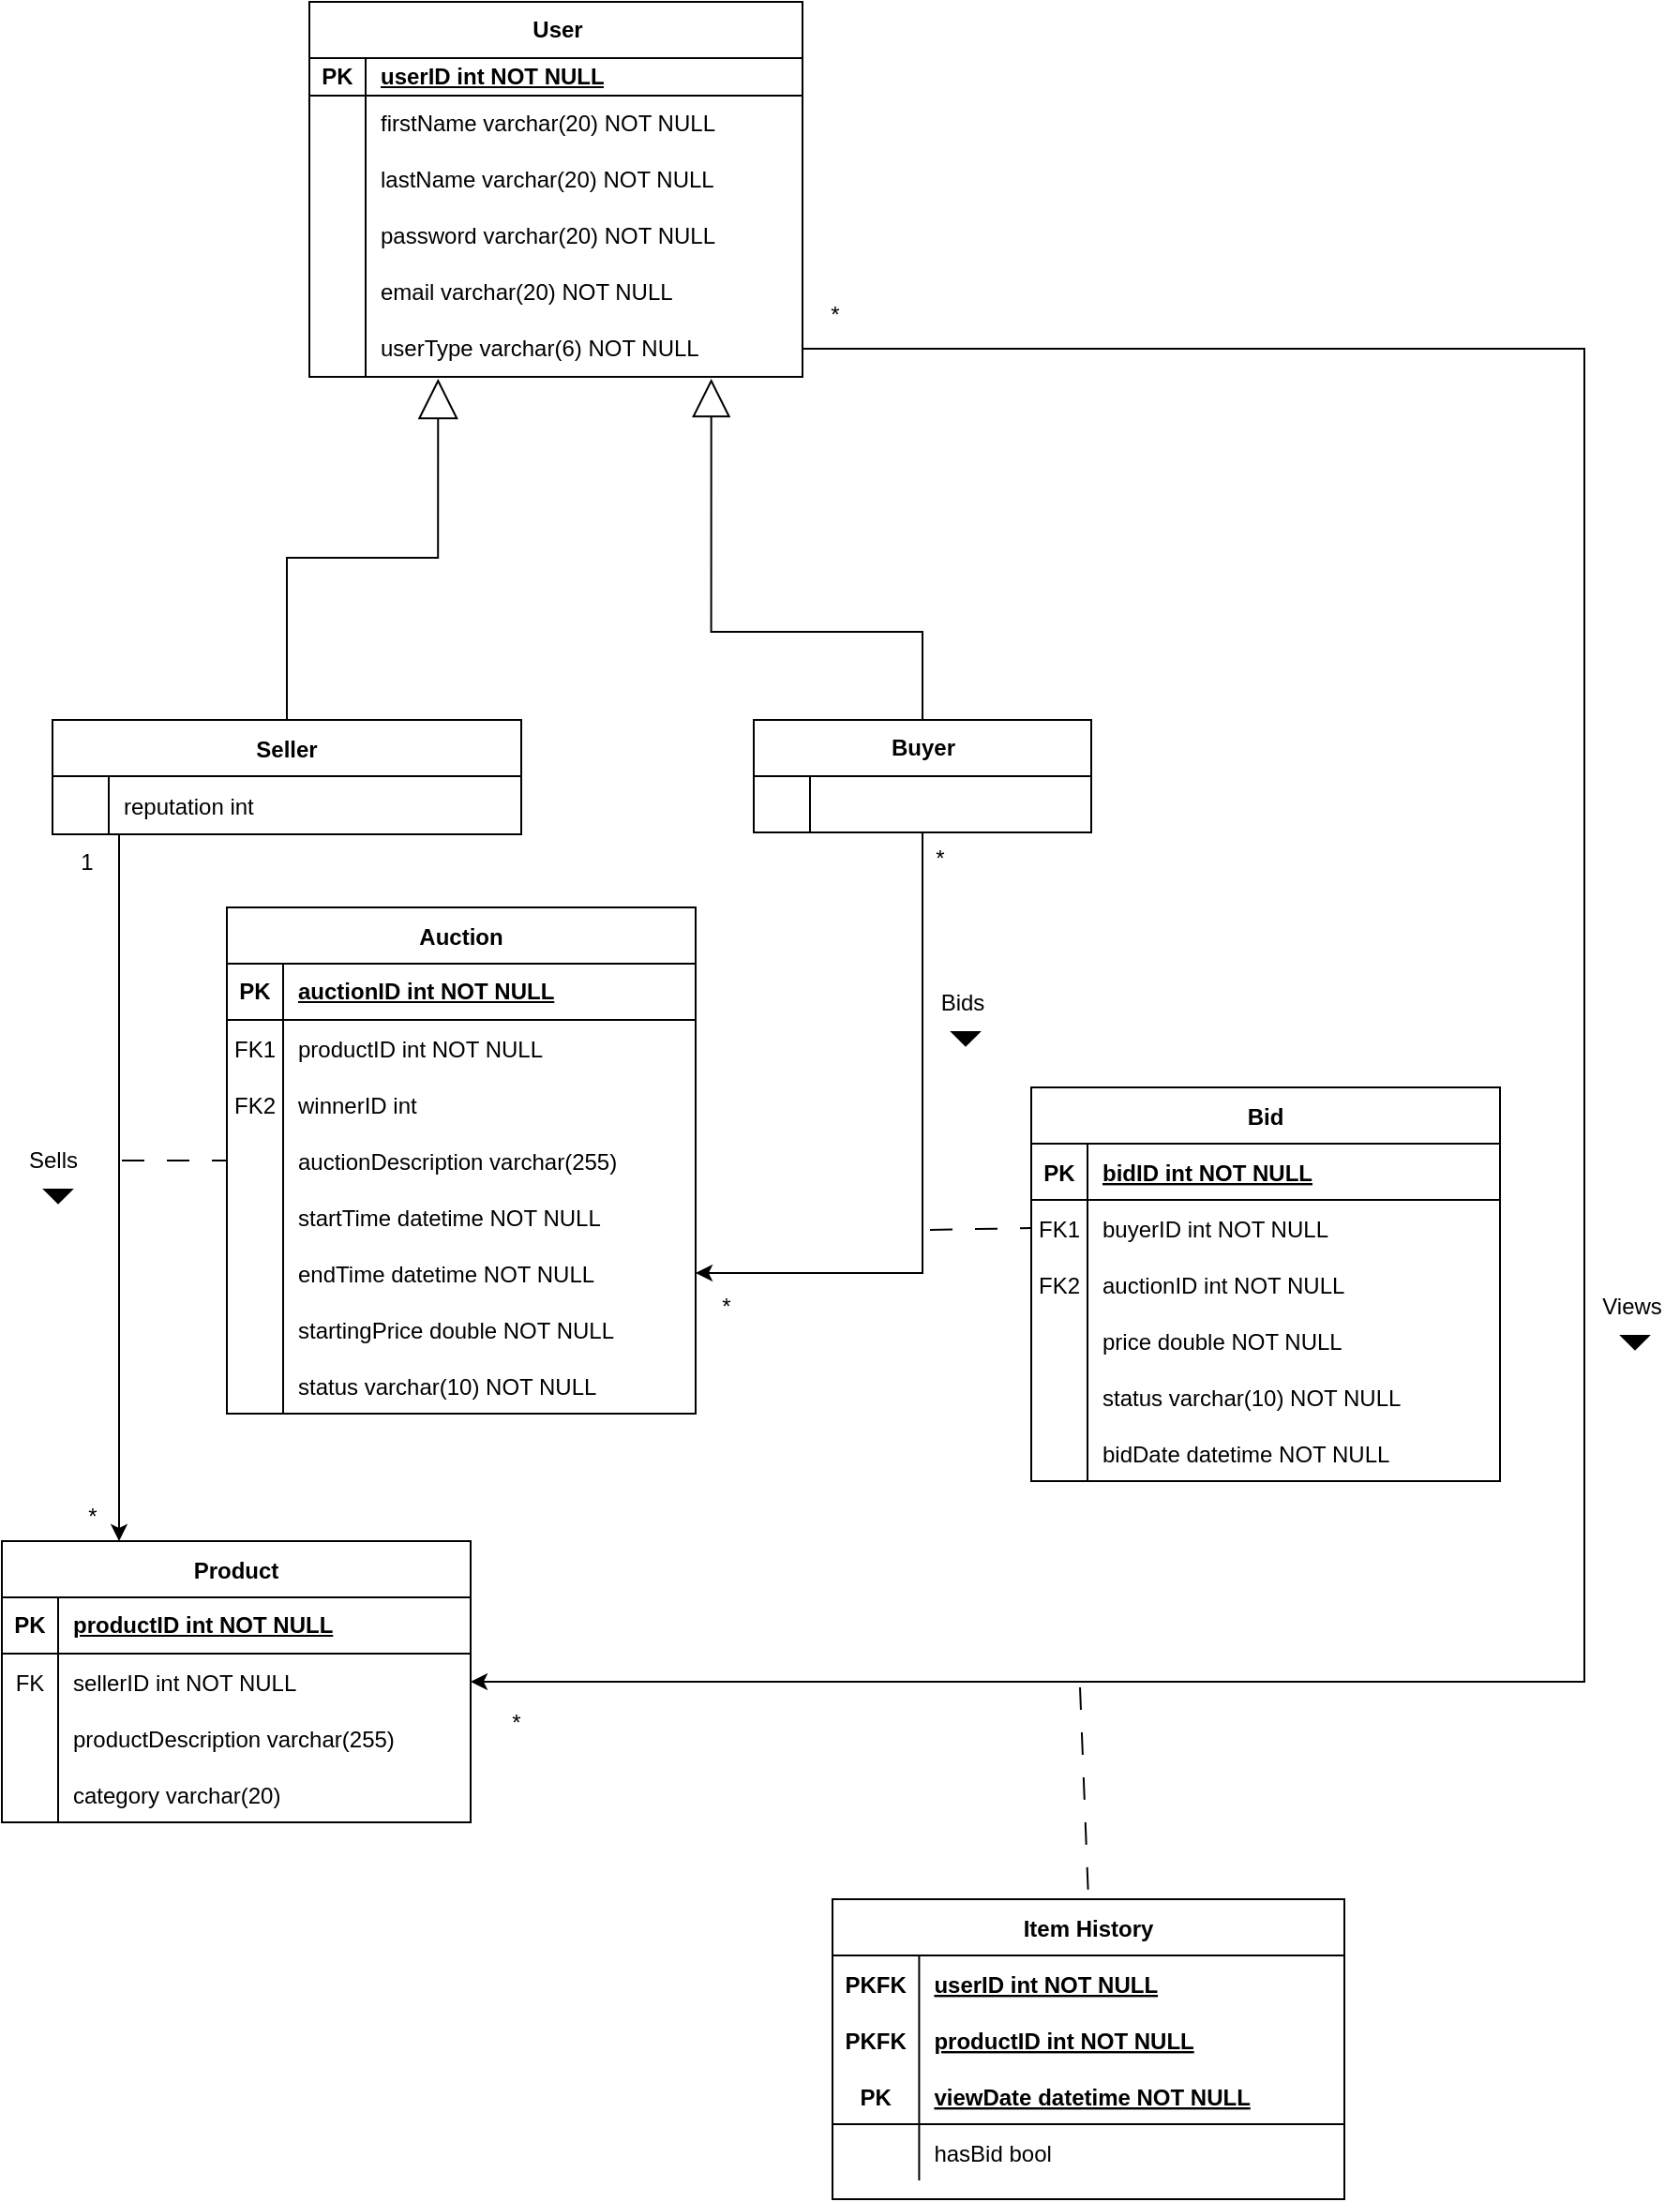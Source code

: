 <mxfile version="22.0.4" type="github">
  <diagram id="R2lEEEUBdFMjLlhIrx00" name="Page-1">
    <mxGraphModel dx="1406" dy="1018" grid="0" gridSize="10" guides="1" tooltips="1" connect="1" arrows="1" fold="1" page="0" pageScale="1" pageWidth="850" pageHeight="1100" math="0" shadow="0" extFonts="Permanent Marker^https://fonts.googleapis.com/css?family=Permanent+Marker">
      <root>
        <mxCell id="0" />
        <mxCell id="1" parent="0" />
        <mxCell id="C-vyLk0tnHw3VtMMgP7b-13" value="Item History" style="shape=table;startSize=30;container=1;collapsible=1;childLayout=tableLayout;fixedRows=1;rowLines=0;fontStyle=1;align=center;resizeLast=1;" parent="1" vertex="1">
          <mxGeometry x="249" y="958" width="273" height="160" as="geometry" />
        </mxCell>
        <mxCell id="C-vyLk0tnHw3VtMMgP7b-17" value="" style="shape=partialRectangle;collapsible=0;dropTarget=0;pointerEvents=0;fillColor=none;points=[[0,0.5],[1,0.5]];portConstraint=eastwest;top=0;left=0;right=0;bottom=0;" parent="C-vyLk0tnHw3VtMMgP7b-13" vertex="1">
          <mxGeometry y="30" width="273" height="30" as="geometry" />
        </mxCell>
        <mxCell id="C-vyLk0tnHw3VtMMgP7b-18" value="PKFK" style="shape=partialRectangle;overflow=hidden;connectable=0;fillColor=none;top=0;left=0;bottom=0;right=0;fontStyle=1" parent="C-vyLk0tnHw3VtMMgP7b-17" vertex="1">
          <mxGeometry width="46.212" height="30" as="geometry">
            <mxRectangle width="46.212" height="30" as="alternateBounds" />
          </mxGeometry>
        </mxCell>
        <mxCell id="C-vyLk0tnHw3VtMMgP7b-19" value="userID int NOT NULL" style="shape=partialRectangle;overflow=hidden;connectable=0;fillColor=none;top=0;left=0;bottom=0;right=0;align=left;spacingLeft=6;fontStyle=5" parent="C-vyLk0tnHw3VtMMgP7b-17" vertex="1">
          <mxGeometry x="46.212" width="226.788" height="30" as="geometry">
            <mxRectangle width="226.788" height="30" as="alternateBounds" />
          </mxGeometry>
        </mxCell>
        <mxCell id="bMOGCI0mvxFbiY0Pb2sO-291" value="" style="shape=partialRectangle;collapsible=0;dropTarget=0;pointerEvents=0;fillColor=none;points=[[0,0.5],[1,0.5]];portConstraint=eastwest;top=0;left=0;right=0;bottom=0;" vertex="1" parent="C-vyLk0tnHw3VtMMgP7b-13">
          <mxGeometry y="60" width="273" height="30" as="geometry" />
        </mxCell>
        <mxCell id="bMOGCI0mvxFbiY0Pb2sO-292" value="PKFK" style="shape=partialRectangle;overflow=hidden;connectable=0;fillColor=none;top=0;left=0;bottom=0;right=0;fontStyle=1" vertex="1" parent="bMOGCI0mvxFbiY0Pb2sO-291">
          <mxGeometry width="46.212" height="30" as="geometry">
            <mxRectangle width="46.212" height="30" as="alternateBounds" />
          </mxGeometry>
        </mxCell>
        <mxCell id="bMOGCI0mvxFbiY0Pb2sO-293" value="productID int NOT NULL" style="shape=partialRectangle;overflow=hidden;connectable=0;fillColor=none;top=0;left=0;bottom=0;right=0;align=left;spacingLeft=6;fontStyle=5" vertex="1" parent="bMOGCI0mvxFbiY0Pb2sO-291">
          <mxGeometry x="46.212" width="226.788" height="30" as="geometry">
            <mxRectangle width="226.788" height="30" as="alternateBounds" />
          </mxGeometry>
        </mxCell>
        <mxCell id="C-vyLk0tnHw3VtMMgP7b-14" value="" style="shape=partialRectangle;collapsible=0;dropTarget=0;pointerEvents=0;fillColor=none;points=[[0,0.5],[1,0.5]];portConstraint=eastwest;top=0;left=0;right=0;bottom=1;" parent="C-vyLk0tnHw3VtMMgP7b-13" vertex="1">
          <mxGeometry y="90" width="273" height="30" as="geometry" />
        </mxCell>
        <mxCell id="C-vyLk0tnHw3VtMMgP7b-15" value="PK" style="shape=partialRectangle;overflow=hidden;connectable=0;fillColor=none;top=0;left=0;bottom=0;right=0;fontStyle=1;" parent="C-vyLk0tnHw3VtMMgP7b-14" vertex="1">
          <mxGeometry width="46.212" height="30" as="geometry">
            <mxRectangle width="46.212" height="30" as="alternateBounds" />
          </mxGeometry>
        </mxCell>
        <mxCell id="C-vyLk0tnHw3VtMMgP7b-16" value="viewDate datetime NOT NULL" style="shape=partialRectangle;overflow=hidden;connectable=0;fillColor=none;top=0;left=0;bottom=0;right=0;align=left;spacingLeft=6;fontStyle=5;" parent="C-vyLk0tnHw3VtMMgP7b-14" vertex="1">
          <mxGeometry x="46.212" width="226.788" height="30" as="geometry">
            <mxRectangle width="226.788" height="30" as="alternateBounds" />
          </mxGeometry>
        </mxCell>
        <mxCell id="C-vyLk0tnHw3VtMMgP7b-20" value="" style="shape=partialRectangle;collapsible=0;dropTarget=0;pointerEvents=0;fillColor=none;points=[[0,0.5],[1,0.5]];portConstraint=eastwest;top=0;left=0;right=0;bottom=0;" parent="C-vyLk0tnHw3VtMMgP7b-13" vertex="1">
          <mxGeometry y="120" width="273" height="30" as="geometry" />
        </mxCell>
        <mxCell id="C-vyLk0tnHw3VtMMgP7b-21" value="" style="shape=partialRectangle;overflow=hidden;connectable=0;fillColor=none;top=0;left=0;bottom=0;right=0;" parent="C-vyLk0tnHw3VtMMgP7b-20" vertex="1">
          <mxGeometry width="46.212" height="30" as="geometry">
            <mxRectangle width="46.212" height="30" as="alternateBounds" />
          </mxGeometry>
        </mxCell>
        <mxCell id="C-vyLk0tnHw3VtMMgP7b-22" value="hasBid bool" style="shape=partialRectangle;overflow=hidden;connectable=0;fillColor=none;top=0;left=0;bottom=0;right=0;align=left;spacingLeft=6;" parent="C-vyLk0tnHw3VtMMgP7b-20" vertex="1">
          <mxGeometry x="46.212" width="226.788" height="30" as="geometry">
            <mxRectangle width="226.788" height="30" as="alternateBounds" />
          </mxGeometry>
        </mxCell>
        <mxCell id="bMOGCI0mvxFbiY0Pb2sO-16" value="" style="endArrow=none;html=1;rounded=0;align=center;verticalAlign=bottom;labelBackgroundColor=none;startArrow=none;startFill=0;entryX=0;entryY=0.5;entryDx=0;entryDy=0;dashed=1;dashPattern=12 12;" edge="1" parent="1" target="bMOGCI0mvxFbiY0Pb2sO-222">
          <mxGeometry relative="1" as="geometry">
            <mxPoint x="301" y="601" as="sourcePoint" />
            <mxPoint x="438" y="603" as="targetPoint" />
          </mxGeometry>
        </mxCell>
        <mxCell id="bMOGCI0mvxFbiY0Pb2sO-50" value="User&lt;br&gt;" style="shape=table;startSize=30;container=1;collapsible=1;childLayout=tableLayout;fixedRows=1;rowLines=0;fontStyle=1;align=center;resizeLast=1;html=1;" vertex="1" parent="1">
          <mxGeometry x="-30" y="-54" width="263" height="200" as="geometry" />
        </mxCell>
        <mxCell id="bMOGCI0mvxFbiY0Pb2sO-51" value="" style="shape=tableRow;horizontal=0;startSize=0;swimlaneHead=0;swimlaneBody=0;fillColor=none;collapsible=0;dropTarget=0;points=[[0,0.5],[1,0.5]];portConstraint=eastwest;top=0;left=0;right=0;bottom=1;" vertex="1" parent="bMOGCI0mvxFbiY0Pb2sO-50">
          <mxGeometry y="30" width="263" height="20" as="geometry" />
        </mxCell>
        <mxCell id="bMOGCI0mvxFbiY0Pb2sO-52" value="PK" style="shape=partialRectangle;connectable=0;fillColor=none;top=0;left=0;bottom=0;right=0;fontStyle=1;overflow=hidden;whiteSpace=wrap;html=1;" vertex="1" parent="bMOGCI0mvxFbiY0Pb2sO-51">
          <mxGeometry width="30" height="20" as="geometry">
            <mxRectangle width="30" height="20" as="alternateBounds" />
          </mxGeometry>
        </mxCell>
        <mxCell id="bMOGCI0mvxFbiY0Pb2sO-53" value="userID int NOT NULL" style="shape=partialRectangle;connectable=0;fillColor=none;top=0;left=0;bottom=0;right=0;align=left;spacingLeft=6;fontStyle=5;overflow=hidden;whiteSpace=wrap;html=1;" vertex="1" parent="bMOGCI0mvxFbiY0Pb2sO-51">
          <mxGeometry x="30" width="233" height="20" as="geometry">
            <mxRectangle width="233" height="20" as="alternateBounds" />
          </mxGeometry>
        </mxCell>
        <mxCell id="bMOGCI0mvxFbiY0Pb2sO-54" value="" style="shape=tableRow;horizontal=0;startSize=0;swimlaneHead=0;swimlaneBody=0;fillColor=none;collapsible=0;dropTarget=0;points=[[0,0.5],[1,0.5]];portConstraint=eastwest;top=0;left=0;right=0;bottom=0;" vertex="1" parent="bMOGCI0mvxFbiY0Pb2sO-50">
          <mxGeometry y="50" width="263" height="30" as="geometry" />
        </mxCell>
        <mxCell id="bMOGCI0mvxFbiY0Pb2sO-55" value="" style="shape=partialRectangle;connectable=0;fillColor=none;top=0;left=0;bottom=0;right=0;editable=1;overflow=hidden;whiteSpace=wrap;html=1;" vertex="1" parent="bMOGCI0mvxFbiY0Pb2sO-54">
          <mxGeometry width="30" height="30" as="geometry">
            <mxRectangle width="30" height="30" as="alternateBounds" />
          </mxGeometry>
        </mxCell>
        <mxCell id="bMOGCI0mvxFbiY0Pb2sO-56" value="firstName varchar(20) NOT NULL" style="shape=partialRectangle;connectable=0;fillColor=none;top=0;left=0;bottom=0;right=0;align=left;spacingLeft=6;overflow=hidden;whiteSpace=wrap;html=1;" vertex="1" parent="bMOGCI0mvxFbiY0Pb2sO-54">
          <mxGeometry x="30" width="233" height="30" as="geometry">
            <mxRectangle width="233" height="30" as="alternateBounds" />
          </mxGeometry>
        </mxCell>
        <mxCell id="bMOGCI0mvxFbiY0Pb2sO-57" value="" style="shape=tableRow;horizontal=0;startSize=0;swimlaneHead=0;swimlaneBody=0;fillColor=none;collapsible=0;dropTarget=0;points=[[0,0.5],[1,0.5]];portConstraint=eastwest;top=0;left=0;right=0;bottom=0;" vertex="1" parent="bMOGCI0mvxFbiY0Pb2sO-50">
          <mxGeometry y="80" width="263" height="30" as="geometry" />
        </mxCell>
        <mxCell id="bMOGCI0mvxFbiY0Pb2sO-58" value="" style="shape=partialRectangle;connectable=0;fillColor=none;top=0;left=0;bottom=0;right=0;editable=1;overflow=hidden;whiteSpace=wrap;html=1;" vertex="1" parent="bMOGCI0mvxFbiY0Pb2sO-57">
          <mxGeometry width="30" height="30" as="geometry">
            <mxRectangle width="30" height="30" as="alternateBounds" />
          </mxGeometry>
        </mxCell>
        <mxCell id="bMOGCI0mvxFbiY0Pb2sO-59" value="lastName varchar(20) NOT NULL" style="shape=partialRectangle;connectable=0;fillColor=none;top=0;left=0;bottom=0;right=0;align=left;spacingLeft=6;overflow=hidden;whiteSpace=wrap;html=1;" vertex="1" parent="bMOGCI0mvxFbiY0Pb2sO-57">
          <mxGeometry x="30" width="233" height="30" as="geometry">
            <mxRectangle width="233" height="30" as="alternateBounds" />
          </mxGeometry>
        </mxCell>
        <mxCell id="bMOGCI0mvxFbiY0Pb2sO-60" value="" style="shape=tableRow;horizontal=0;startSize=0;swimlaneHead=0;swimlaneBody=0;fillColor=none;collapsible=0;dropTarget=0;points=[[0,0.5],[1,0.5]];portConstraint=eastwest;top=0;left=0;right=0;bottom=0;" vertex="1" parent="bMOGCI0mvxFbiY0Pb2sO-50">
          <mxGeometry y="110" width="263" height="30" as="geometry" />
        </mxCell>
        <mxCell id="bMOGCI0mvxFbiY0Pb2sO-61" value="" style="shape=partialRectangle;connectable=0;fillColor=none;top=0;left=0;bottom=0;right=0;editable=1;overflow=hidden;whiteSpace=wrap;html=1;" vertex="1" parent="bMOGCI0mvxFbiY0Pb2sO-60">
          <mxGeometry width="30" height="30" as="geometry">
            <mxRectangle width="30" height="30" as="alternateBounds" />
          </mxGeometry>
        </mxCell>
        <mxCell id="bMOGCI0mvxFbiY0Pb2sO-62" value="password varchar(20) NOT NULL" style="shape=partialRectangle;connectable=0;fillColor=none;top=0;left=0;bottom=0;right=0;align=left;spacingLeft=6;overflow=hidden;whiteSpace=wrap;html=1;" vertex="1" parent="bMOGCI0mvxFbiY0Pb2sO-60">
          <mxGeometry x="30" width="233" height="30" as="geometry">
            <mxRectangle width="233" height="30" as="alternateBounds" />
          </mxGeometry>
        </mxCell>
        <mxCell id="bMOGCI0mvxFbiY0Pb2sO-63" value="" style="shape=tableRow;horizontal=0;startSize=0;swimlaneHead=0;swimlaneBody=0;fillColor=none;collapsible=0;dropTarget=0;points=[[0,0.5],[1,0.5]];portConstraint=eastwest;top=0;left=0;right=0;bottom=0;" vertex="1" parent="bMOGCI0mvxFbiY0Pb2sO-50">
          <mxGeometry y="140" width="263" height="30" as="geometry" />
        </mxCell>
        <mxCell id="bMOGCI0mvxFbiY0Pb2sO-64" value="" style="shape=partialRectangle;connectable=0;fillColor=none;top=0;left=0;bottom=0;right=0;editable=1;overflow=hidden;whiteSpace=wrap;html=1;" vertex="1" parent="bMOGCI0mvxFbiY0Pb2sO-63">
          <mxGeometry width="30" height="30" as="geometry">
            <mxRectangle width="30" height="30" as="alternateBounds" />
          </mxGeometry>
        </mxCell>
        <mxCell id="bMOGCI0mvxFbiY0Pb2sO-65" value="email varchar(20) NOT NULL" style="shape=partialRectangle;connectable=0;fillColor=none;top=0;left=0;bottom=0;right=0;align=left;spacingLeft=6;overflow=hidden;whiteSpace=wrap;html=1;" vertex="1" parent="bMOGCI0mvxFbiY0Pb2sO-63">
          <mxGeometry x="30" width="233" height="30" as="geometry">
            <mxRectangle width="233" height="30" as="alternateBounds" />
          </mxGeometry>
        </mxCell>
        <mxCell id="bMOGCI0mvxFbiY0Pb2sO-82" value="" style="shape=tableRow;horizontal=0;startSize=0;swimlaneHead=0;swimlaneBody=0;fillColor=none;collapsible=0;dropTarget=0;points=[[0,0.5],[1,0.5]];portConstraint=eastwest;top=0;left=0;right=0;bottom=0;" vertex="1" parent="bMOGCI0mvxFbiY0Pb2sO-50">
          <mxGeometry y="170" width="263" height="30" as="geometry" />
        </mxCell>
        <mxCell id="bMOGCI0mvxFbiY0Pb2sO-83" value="" style="shape=partialRectangle;connectable=0;fillColor=none;top=0;left=0;bottom=0;right=0;editable=1;overflow=hidden;whiteSpace=wrap;html=1;" vertex="1" parent="bMOGCI0mvxFbiY0Pb2sO-82">
          <mxGeometry width="30" height="30" as="geometry">
            <mxRectangle width="30" height="30" as="alternateBounds" />
          </mxGeometry>
        </mxCell>
        <mxCell id="bMOGCI0mvxFbiY0Pb2sO-84" value="userType varchar(6) NOT NULL" style="shape=partialRectangle;connectable=0;fillColor=none;top=0;left=0;bottom=0;right=0;align=left;spacingLeft=6;overflow=hidden;whiteSpace=wrap;html=1;" vertex="1" parent="bMOGCI0mvxFbiY0Pb2sO-82">
          <mxGeometry x="30" width="233" height="30" as="geometry">
            <mxRectangle width="233" height="30" as="alternateBounds" />
          </mxGeometry>
        </mxCell>
        <mxCell id="bMOGCI0mvxFbiY0Pb2sO-274" style="edgeStyle=orthogonalEdgeStyle;rounded=0;orthogonalLoop=1;jettySize=auto;html=1;entryX=1;entryY=0.5;entryDx=0;entryDy=0;" edge="1" parent="1" source="bMOGCI0mvxFbiY0Pb2sO-66" target="bMOGCI0mvxFbiY0Pb2sO-262">
          <mxGeometry relative="1" as="geometry" />
        </mxCell>
        <mxCell id="bMOGCI0mvxFbiY0Pb2sO-66" value="Buyer" style="shape=table;startSize=30;container=1;collapsible=1;childLayout=tableLayout;fixedRows=1;rowLines=0;fontStyle=1;align=center;resizeLast=1;html=1;" vertex="1" parent="1">
          <mxGeometry x="207" y="329" width="180" height="60" as="geometry" />
        </mxCell>
        <mxCell id="bMOGCI0mvxFbiY0Pb2sO-70" value="" style="shape=tableRow;horizontal=0;startSize=0;swimlaneHead=0;swimlaneBody=0;fillColor=none;collapsible=0;dropTarget=0;points=[[0,0.5],[1,0.5]];portConstraint=eastwest;top=0;left=0;right=0;bottom=0;" vertex="1" parent="bMOGCI0mvxFbiY0Pb2sO-66">
          <mxGeometry y="30" width="180" height="30" as="geometry" />
        </mxCell>
        <mxCell id="bMOGCI0mvxFbiY0Pb2sO-71" value="" style="shape=partialRectangle;connectable=0;fillColor=none;top=0;left=0;bottom=0;right=0;editable=1;overflow=hidden;whiteSpace=wrap;html=1;" vertex="1" parent="bMOGCI0mvxFbiY0Pb2sO-70">
          <mxGeometry width="30" height="30" as="geometry">
            <mxRectangle width="30" height="30" as="alternateBounds" />
          </mxGeometry>
        </mxCell>
        <mxCell id="bMOGCI0mvxFbiY0Pb2sO-72" value="" style="shape=partialRectangle;connectable=0;fillColor=none;top=0;left=0;bottom=0;right=0;align=left;spacingLeft=6;overflow=hidden;whiteSpace=wrap;html=1;" vertex="1" parent="bMOGCI0mvxFbiY0Pb2sO-70">
          <mxGeometry x="30" width="150" height="30" as="geometry">
            <mxRectangle width="150" height="30" as="alternateBounds" />
          </mxGeometry>
        </mxCell>
        <mxCell id="C-vyLk0tnHw3VtMMgP7b-23" value="Seller" style="shape=table;startSize=30;container=1;collapsible=1;childLayout=tableLayout;fixedRows=1;rowLines=0;fontStyle=1;align=center;resizeLast=1;swimlaneLine=1;" parent="1" vertex="1">
          <mxGeometry x="-167" y="329" width="250" height="60.984" as="geometry" />
        </mxCell>
        <mxCell id="C-vyLk0tnHw3VtMMgP7b-27" value="" style="shape=partialRectangle;collapsible=0;dropTarget=0;pointerEvents=0;fillColor=none;points=[[0,0.5],[1,0.5]];portConstraint=eastwest;top=0;left=0;right=0;bottom=0;" parent="C-vyLk0tnHw3VtMMgP7b-23" vertex="1">
          <mxGeometry y="30" width="250" height="31" as="geometry" />
        </mxCell>
        <mxCell id="C-vyLk0tnHw3VtMMgP7b-28" value="" style="shape=partialRectangle;overflow=hidden;connectable=0;fillColor=none;top=0;left=0;bottom=0;right=0;" parent="C-vyLk0tnHw3VtMMgP7b-27" vertex="1">
          <mxGeometry width="30" height="31" as="geometry">
            <mxRectangle width="30" height="31" as="alternateBounds" />
          </mxGeometry>
        </mxCell>
        <mxCell id="C-vyLk0tnHw3VtMMgP7b-29" value="reputation int" style="shape=partialRectangle;overflow=hidden;connectable=0;fillColor=none;top=0;left=0;bottom=0;right=0;align=left;spacingLeft=6;" parent="C-vyLk0tnHw3VtMMgP7b-27" vertex="1">
          <mxGeometry x="30" width="220" height="31" as="geometry">
            <mxRectangle width="220" height="31" as="alternateBounds" />
          </mxGeometry>
        </mxCell>
        <mxCell id="bMOGCI0mvxFbiY0Pb2sO-144" value="Product" style="shape=table;startSize=30;container=1;collapsible=1;childLayout=tableLayout;fixedRows=1;rowLines=0;fontStyle=1;align=center;resizeLast=1;swimlaneLine=1;" vertex="1" parent="1">
          <mxGeometry x="-194" y="767" width="250" height="150" as="geometry" />
        </mxCell>
        <mxCell id="bMOGCI0mvxFbiY0Pb2sO-160" value="" style="shape=tableRow;horizontal=0;startSize=0;swimlaneHead=0;swimlaneBody=0;fillColor=none;collapsible=0;dropTarget=0;points=[[0,0.5],[1,0.5]];portConstraint=eastwest;top=0;left=0;right=0;bottom=1;" vertex="1" parent="bMOGCI0mvxFbiY0Pb2sO-144">
          <mxGeometry y="30" width="250" height="30" as="geometry" />
        </mxCell>
        <mxCell id="bMOGCI0mvxFbiY0Pb2sO-161" value="PK" style="shape=partialRectangle;connectable=0;fillColor=none;top=0;left=0;bottom=0;right=0;fontStyle=1;overflow=hidden;whiteSpace=wrap;html=1;" vertex="1" parent="bMOGCI0mvxFbiY0Pb2sO-160">
          <mxGeometry width="30" height="30" as="geometry">
            <mxRectangle width="30" height="30" as="alternateBounds" />
          </mxGeometry>
        </mxCell>
        <mxCell id="bMOGCI0mvxFbiY0Pb2sO-162" value="productID int NOT NULL" style="shape=partialRectangle;connectable=0;fillColor=none;top=0;left=0;bottom=0;right=0;align=left;spacingLeft=6;fontStyle=5;overflow=hidden;whiteSpace=wrap;html=1;" vertex="1" parent="bMOGCI0mvxFbiY0Pb2sO-160">
          <mxGeometry x="30" width="220" height="30" as="geometry">
            <mxRectangle width="220" height="30" as="alternateBounds" />
          </mxGeometry>
        </mxCell>
        <mxCell id="bMOGCI0mvxFbiY0Pb2sO-209" value="" style="shape=partialRectangle;collapsible=0;dropTarget=0;pointerEvents=0;fillColor=none;points=[[0,0.5],[1,0.5]];portConstraint=eastwest;top=0;left=0;right=0;bottom=0;" vertex="1" parent="bMOGCI0mvxFbiY0Pb2sO-144">
          <mxGeometry y="60" width="250" height="30" as="geometry" />
        </mxCell>
        <mxCell id="bMOGCI0mvxFbiY0Pb2sO-210" value="FK" style="shape=partialRectangle;overflow=hidden;connectable=0;fillColor=none;top=0;left=0;bottom=0;right=0;" vertex="1" parent="bMOGCI0mvxFbiY0Pb2sO-209">
          <mxGeometry width="30" height="30" as="geometry">
            <mxRectangle width="30" height="30" as="alternateBounds" />
          </mxGeometry>
        </mxCell>
        <mxCell id="bMOGCI0mvxFbiY0Pb2sO-211" value="sellerID int NOT NULL" style="shape=partialRectangle;overflow=hidden;connectable=0;fillColor=none;top=0;left=0;bottom=0;right=0;align=left;spacingLeft=6;" vertex="1" parent="bMOGCI0mvxFbiY0Pb2sO-209">
          <mxGeometry x="30" width="220" height="30" as="geometry">
            <mxRectangle width="220" height="30" as="alternateBounds" />
          </mxGeometry>
        </mxCell>
        <mxCell id="bMOGCI0mvxFbiY0Pb2sO-153" value="" style="shape=partialRectangle;collapsible=0;dropTarget=0;pointerEvents=0;fillColor=none;points=[[0,0.5],[1,0.5]];portConstraint=eastwest;top=0;left=0;right=0;bottom=0;" vertex="1" parent="bMOGCI0mvxFbiY0Pb2sO-144">
          <mxGeometry y="90" width="250" height="30" as="geometry" />
        </mxCell>
        <mxCell id="bMOGCI0mvxFbiY0Pb2sO-154" value="" style="shape=partialRectangle;overflow=hidden;connectable=0;fillColor=none;top=0;left=0;bottom=0;right=0;" vertex="1" parent="bMOGCI0mvxFbiY0Pb2sO-153">
          <mxGeometry width="30" height="30" as="geometry">
            <mxRectangle width="30" height="30" as="alternateBounds" />
          </mxGeometry>
        </mxCell>
        <mxCell id="bMOGCI0mvxFbiY0Pb2sO-155" value="productDescription varchar(255)" style="shape=partialRectangle;overflow=hidden;connectable=0;fillColor=none;top=0;left=0;bottom=0;right=0;align=left;spacingLeft=6;" vertex="1" parent="bMOGCI0mvxFbiY0Pb2sO-153">
          <mxGeometry x="30" width="220" height="30" as="geometry">
            <mxRectangle width="220" height="30" as="alternateBounds" />
          </mxGeometry>
        </mxCell>
        <mxCell id="bMOGCI0mvxFbiY0Pb2sO-156" value="" style="shape=partialRectangle;collapsible=0;dropTarget=0;pointerEvents=0;fillColor=none;points=[[0,0.5],[1,0.5]];portConstraint=eastwest;top=0;left=0;right=0;bottom=0;" vertex="1" parent="bMOGCI0mvxFbiY0Pb2sO-144">
          <mxGeometry y="120" width="250" height="30" as="geometry" />
        </mxCell>
        <mxCell id="bMOGCI0mvxFbiY0Pb2sO-157" value="" style="shape=partialRectangle;overflow=hidden;connectable=0;fillColor=none;top=0;left=0;bottom=0;right=0;" vertex="1" parent="bMOGCI0mvxFbiY0Pb2sO-156">
          <mxGeometry width="30" height="30" as="geometry">
            <mxRectangle width="30" height="30" as="alternateBounds" />
          </mxGeometry>
        </mxCell>
        <mxCell id="bMOGCI0mvxFbiY0Pb2sO-158" value="category varchar(20)" style="shape=partialRectangle;overflow=hidden;connectable=0;fillColor=none;top=0;left=0;bottom=0;right=0;align=left;spacingLeft=6;" vertex="1" parent="bMOGCI0mvxFbiY0Pb2sO-156">
          <mxGeometry x="30" width="220" height="30" as="geometry">
            <mxRectangle width="220" height="30" as="alternateBounds" />
          </mxGeometry>
        </mxCell>
        <mxCell id="bMOGCI0mvxFbiY0Pb2sO-195" style="edgeStyle=orthogonalEdgeStyle;rounded=0;orthogonalLoop=1;jettySize=auto;html=1;exitX=0.5;exitY=0;exitDx=0;exitDy=0;entryX=0.261;entryY=1.034;entryDx=0;entryDy=0;entryPerimeter=0;endArrow=block;endFill=0;endSize=19;" edge="1" parent="1" source="C-vyLk0tnHw3VtMMgP7b-23" target="bMOGCI0mvxFbiY0Pb2sO-82">
          <mxGeometry relative="1" as="geometry" />
        </mxCell>
        <mxCell id="bMOGCI0mvxFbiY0Pb2sO-196" value="" style="edgeStyle=orthogonalEdgeStyle;rounded=0;orthogonalLoop=1;jettySize=auto;html=1;endArrow=block;endFill=0;exitX=0.5;exitY=0;exitDx=0;exitDy=0;endSize=18;entryX=0.815;entryY=1.034;entryDx=0;entryDy=0;entryPerimeter=0;" edge="1" parent="1" source="bMOGCI0mvxFbiY0Pb2sO-66" target="bMOGCI0mvxFbiY0Pb2sO-82">
          <mxGeometry relative="1" as="geometry">
            <mxPoint x="-22" y="349" as="sourcePoint" />
            <mxPoint x="101" y="151" as="targetPoint" />
            <Array as="points">
              <mxPoint x="297" y="282" />
              <mxPoint x="184" y="282" />
            </Array>
          </mxGeometry>
        </mxCell>
        <mxCell id="bMOGCI0mvxFbiY0Pb2sO-218" value="Bid" style="shape=table;startSize=30;container=1;collapsible=1;childLayout=tableLayout;fixedRows=1;rowLines=0;fontStyle=1;align=center;resizeLast=1;" vertex="1" parent="1">
          <mxGeometry x="355" y="525" width="250" height="210" as="geometry">
            <mxRectangle x="380" y="578" width="54" height="30" as="alternateBounds" />
          </mxGeometry>
        </mxCell>
        <mxCell id="bMOGCI0mvxFbiY0Pb2sO-219" value="" style="shape=partialRectangle;collapsible=0;dropTarget=0;pointerEvents=0;fillColor=none;points=[[0,0.5],[1,0.5]];portConstraint=eastwest;top=0;left=0;right=0;bottom=1;" vertex="1" parent="bMOGCI0mvxFbiY0Pb2sO-218">
          <mxGeometry y="30" width="250" height="30" as="geometry" />
        </mxCell>
        <mxCell id="bMOGCI0mvxFbiY0Pb2sO-220" value="PK" style="shape=partialRectangle;overflow=hidden;connectable=0;fillColor=none;top=0;left=0;bottom=0;right=0;fontStyle=1;" vertex="1" parent="bMOGCI0mvxFbiY0Pb2sO-219">
          <mxGeometry width="30" height="30" as="geometry">
            <mxRectangle width="30" height="30" as="alternateBounds" />
          </mxGeometry>
        </mxCell>
        <mxCell id="bMOGCI0mvxFbiY0Pb2sO-221" value="bidID int NOT NULL " style="shape=partialRectangle;overflow=hidden;connectable=0;fillColor=none;top=0;left=0;bottom=0;right=0;align=left;spacingLeft=6;fontStyle=5;" vertex="1" parent="bMOGCI0mvxFbiY0Pb2sO-219">
          <mxGeometry x="30" width="220" height="30" as="geometry">
            <mxRectangle width="220" height="30" as="alternateBounds" />
          </mxGeometry>
        </mxCell>
        <mxCell id="bMOGCI0mvxFbiY0Pb2sO-222" value="" style="shape=partialRectangle;collapsible=0;dropTarget=0;pointerEvents=0;fillColor=none;points=[[0,0.5],[1,0.5]];portConstraint=eastwest;top=0;left=0;right=0;bottom=0;" vertex="1" parent="bMOGCI0mvxFbiY0Pb2sO-218">
          <mxGeometry y="60" width="250" height="30" as="geometry" />
        </mxCell>
        <mxCell id="bMOGCI0mvxFbiY0Pb2sO-223" value="FK1" style="shape=partialRectangle;overflow=hidden;connectable=0;fillColor=none;top=0;left=0;bottom=0;right=0;" vertex="1" parent="bMOGCI0mvxFbiY0Pb2sO-222">
          <mxGeometry width="30" height="30" as="geometry">
            <mxRectangle width="30" height="30" as="alternateBounds" />
          </mxGeometry>
        </mxCell>
        <mxCell id="bMOGCI0mvxFbiY0Pb2sO-224" value="buyerID int NOT NULL" style="shape=partialRectangle;overflow=hidden;connectable=0;fillColor=none;top=0;left=0;bottom=0;right=0;align=left;spacingLeft=6;" vertex="1" parent="bMOGCI0mvxFbiY0Pb2sO-222">
          <mxGeometry x="30" width="220" height="30" as="geometry">
            <mxRectangle width="220" height="30" as="alternateBounds" />
          </mxGeometry>
        </mxCell>
        <mxCell id="bMOGCI0mvxFbiY0Pb2sO-233" value="" style="shape=partialRectangle;collapsible=0;dropTarget=0;pointerEvents=0;fillColor=none;points=[[0,0.5],[1,0.5]];portConstraint=eastwest;top=0;left=0;right=0;bottom=0;" vertex="1" parent="bMOGCI0mvxFbiY0Pb2sO-218">
          <mxGeometry y="90" width="250" height="30" as="geometry" />
        </mxCell>
        <mxCell id="bMOGCI0mvxFbiY0Pb2sO-234" value="FK2" style="shape=partialRectangle;overflow=hidden;connectable=0;fillColor=none;top=0;left=0;bottom=0;right=0;" vertex="1" parent="bMOGCI0mvxFbiY0Pb2sO-233">
          <mxGeometry width="30" height="30" as="geometry">
            <mxRectangle width="30" height="30" as="alternateBounds" />
          </mxGeometry>
        </mxCell>
        <mxCell id="bMOGCI0mvxFbiY0Pb2sO-235" value="auctionID int NOT NULL" style="shape=partialRectangle;overflow=hidden;connectable=0;fillColor=none;top=0;left=0;bottom=0;right=0;align=left;spacingLeft=6;" vertex="1" parent="bMOGCI0mvxFbiY0Pb2sO-233">
          <mxGeometry x="30" width="220" height="30" as="geometry">
            <mxRectangle width="220" height="30" as="alternateBounds" />
          </mxGeometry>
        </mxCell>
        <mxCell id="bMOGCI0mvxFbiY0Pb2sO-225" value="" style="shape=partialRectangle;collapsible=0;dropTarget=0;pointerEvents=0;fillColor=none;points=[[0,0.5],[1,0.5]];portConstraint=eastwest;top=0;left=0;right=0;bottom=0;" vertex="1" parent="bMOGCI0mvxFbiY0Pb2sO-218">
          <mxGeometry y="120" width="250" height="30" as="geometry" />
        </mxCell>
        <mxCell id="bMOGCI0mvxFbiY0Pb2sO-226" value="" style="shape=partialRectangle;overflow=hidden;connectable=0;fillColor=none;top=0;left=0;bottom=0;right=0;" vertex="1" parent="bMOGCI0mvxFbiY0Pb2sO-225">
          <mxGeometry width="30" height="30" as="geometry">
            <mxRectangle width="30" height="30" as="alternateBounds" />
          </mxGeometry>
        </mxCell>
        <mxCell id="bMOGCI0mvxFbiY0Pb2sO-227" value="price double NOT NULL" style="shape=partialRectangle;overflow=hidden;connectable=0;fillColor=none;top=0;left=0;bottom=0;right=0;align=left;spacingLeft=6;" vertex="1" parent="bMOGCI0mvxFbiY0Pb2sO-225">
          <mxGeometry x="30" width="220" height="30" as="geometry">
            <mxRectangle width="220" height="30" as="alternateBounds" />
          </mxGeometry>
        </mxCell>
        <mxCell id="bMOGCI0mvxFbiY0Pb2sO-279" value="" style="shape=partialRectangle;collapsible=0;dropTarget=0;pointerEvents=0;fillColor=none;points=[[0,0.5],[1,0.5]];portConstraint=eastwest;top=0;left=0;right=0;bottom=0;" vertex="1" parent="bMOGCI0mvxFbiY0Pb2sO-218">
          <mxGeometry y="150" width="250" height="30" as="geometry" />
        </mxCell>
        <mxCell id="bMOGCI0mvxFbiY0Pb2sO-280" value="" style="shape=partialRectangle;overflow=hidden;connectable=0;fillColor=none;top=0;left=0;bottom=0;right=0;" vertex="1" parent="bMOGCI0mvxFbiY0Pb2sO-279">
          <mxGeometry width="30" height="30" as="geometry">
            <mxRectangle width="30" height="30" as="alternateBounds" />
          </mxGeometry>
        </mxCell>
        <mxCell id="bMOGCI0mvxFbiY0Pb2sO-281" value="status varchar(10) NOT NULL" style="shape=partialRectangle;overflow=hidden;connectable=0;fillColor=none;top=0;left=0;bottom=0;right=0;align=left;spacingLeft=6;" vertex="1" parent="bMOGCI0mvxFbiY0Pb2sO-279">
          <mxGeometry x="30" width="220" height="30" as="geometry">
            <mxRectangle width="220" height="30" as="alternateBounds" />
          </mxGeometry>
        </mxCell>
        <mxCell id="bMOGCI0mvxFbiY0Pb2sO-282" value="" style="shape=partialRectangle;collapsible=0;dropTarget=0;pointerEvents=0;fillColor=none;points=[[0,0.5],[1,0.5]];portConstraint=eastwest;top=0;left=0;right=0;bottom=0;" vertex="1" parent="bMOGCI0mvxFbiY0Pb2sO-218">
          <mxGeometry y="180" width="250" height="30" as="geometry" />
        </mxCell>
        <mxCell id="bMOGCI0mvxFbiY0Pb2sO-283" value="" style="shape=partialRectangle;overflow=hidden;connectable=0;fillColor=none;top=0;left=0;bottom=0;right=0;" vertex="1" parent="bMOGCI0mvxFbiY0Pb2sO-282">
          <mxGeometry width="30" height="30" as="geometry">
            <mxRectangle width="30" height="30" as="alternateBounds" />
          </mxGeometry>
        </mxCell>
        <mxCell id="bMOGCI0mvxFbiY0Pb2sO-284" value="bidDate datetime NOT NULL" style="shape=partialRectangle;overflow=hidden;connectable=0;fillColor=none;top=0;left=0;bottom=0;right=0;align=left;spacingLeft=6;" vertex="1" parent="bMOGCI0mvxFbiY0Pb2sO-282">
          <mxGeometry x="30" width="220" height="30" as="geometry">
            <mxRectangle width="220" height="30" as="alternateBounds" />
          </mxGeometry>
        </mxCell>
        <mxCell id="bMOGCI0mvxFbiY0Pb2sO-230" value="*" style="text;html=1;align=center;verticalAlign=middle;resizable=0;points=[];autosize=1;strokeColor=none;fillColor=none;" vertex="1" parent="1">
          <mxGeometry x="294" y="389.98" width="23" height="26" as="geometry" />
        </mxCell>
        <mxCell id="bMOGCI0mvxFbiY0Pb2sO-231" value="*" style="text;html=1;align=center;verticalAlign=middle;resizable=0;points=[];autosize=1;strokeColor=none;fillColor=none;" vertex="1" parent="1">
          <mxGeometry x="180" y="629" width="23" height="26" as="geometry" />
        </mxCell>
        <mxCell id="bMOGCI0mvxFbiY0Pb2sO-238" value="Auction" style="shape=table;startSize=30;container=1;collapsible=1;childLayout=tableLayout;fixedRows=1;rowLines=0;fontStyle=1;align=center;resizeLast=1;swimlaneLine=1;" vertex="1" parent="1">
          <mxGeometry x="-74" y="429" width="250" height="270" as="geometry" />
        </mxCell>
        <mxCell id="bMOGCI0mvxFbiY0Pb2sO-239" value="" style="shape=tableRow;horizontal=0;startSize=0;swimlaneHead=0;swimlaneBody=0;fillColor=none;collapsible=0;dropTarget=0;points=[[0,0.5],[1,0.5]];portConstraint=eastwest;top=0;left=0;right=0;bottom=1;" vertex="1" parent="bMOGCI0mvxFbiY0Pb2sO-238">
          <mxGeometry y="30" width="250" height="30" as="geometry" />
        </mxCell>
        <mxCell id="bMOGCI0mvxFbiY0Pb2sO-240" value="PK" style="shape=partialRectangle;connectable=0;fillColor=none;top=0;left=0;bottom=0;right=0;fontStyle=1;overflow=hidden;whiteSpace=wrap;html=1;" vertex="1" parent="bMOGCI0mvxFbiY0Pb2sO-239">
          <mxGeometry width="30" height="30" as="geometry">
            <mxRectangle width="30" height="30" as="alternateBounds" />
          </mxGeometry>
        </mxCell>
        <mxCell id="bMOGCI0mvxFbiY0Pb2sO-241" value="auctionID int NOT NULL" style="shape=partialRectangle;connectable=0;fillColor=none;top=0;left=0;bottom=0;right=0;align=left;spacingLeft=6;fontStyle=5;overflow=hidden;whiteSpace=wrap;html=1;" vertex="1" parent="bMOGCI0mvxFbiY0Pb2sO-239">
          <mxGeometry x="30" width="220" height="30" as="geometry">
            <mxRectangle width="220" height="30" as="alternateBounds" />
          </mxGeometry>
        </mxCell>
        <mxCell id="bMOGCI0mvxFbiY0Pb2sO-259" value="" style="shape=partialRectangle;collapsible=0;dropTarget=0;pointerEvents=0;fillColor=none;points=[[0,0.5],[1,0.5]];portConstraint=eastwest;top=0;left=0;right=0;bottom=0;" vertex="1" parent="bMOGCI0mvxFbiY0Pb2sO-238">
          <mxGeometry y="60" width="250" height="30" as="geometry" />
        </mxCell>
        <mxCell id="bMOGCI0mvxFbiY0Pb2sO-260" value="FK1" style="shape=partialRectangle;overflow=hidden;connectable=0;fillColor=none;top=0;left=0;bottom=0;right=0;" vertex="1" parent="bMOGCI0mvxFbiY0Pb2sO-259">
          <mxGeometry width="30" height="30" as="geometry">
            <mxRectangle width="30" height="30" as="alternateBounds" />
          </mxGeometry>
        </mxCell>
        <mxCell id="bMOGCI0mvxFbiY0Pb2sO-261" value="productID int NOT NULL" style="shape=partialRectangle;overflow=hidden;connectable=0;fillColor=none;top=0;left=0;bottom=0;right=0;align=left;spacingLeft=6;" vertex="1" parent="bMOGCI0mvxFbiY0Pb2sO-259">
          <mxGeometry x="30" width="220" height="30" as="geometry">
            <mxRectangle width="220" height="30" as="alternateBounds" />
          </mxGeometry>
        </mxCell>
        <mxCell id="bMOGCI0mvxFbiY0Pb2sO-271" value="" style="shape=partialRectangle;collapsible=0;dropTarget=0;pointerEvents=0;fillColor=none;points=[[0,0.5],[1,0.5]];portConstraint=eastwest;top=0;left=0;right=0;bottom=0;" vertex="1" parent="bMOGCI0mvxFbiY0Pb2sO-238">
          <mxGeometry y="90" width="250" height="30" as="geometry" />
        </mxCell>
        <mxCell id="bMOGCI0mvxFbiY0Pb2sO-272" value="FK2" style="shape=partialRectangle;overflow=hidden;connectable=0;fillColor=none;top=0;left=0;bottom=0;right=0;" vertex="1" parent="bMOGCI0mvxFbiY0Pb2sO-271">
          <mxGeometry width="30" height="30" as="geometry">
            <mxRectangle width="30" height="30" as="alternateBounds" />
          </mxGeometry>
        </mxCell>
        <mxCell id="bMOGCI0mvxFbiY0Pb2sO-273" value="winnerID int" style="shape=partialRectangle;overflow=hidden;connectable=0;fillColor=none;top=0;left=0;bottom=0;right=0;align=left;spacingLeft=6;" vertex="1" parent="bMOGCI0mvxFbiY0Pb2sO-271">
          <mxGeometry x="30" width="220" height="30" as="geometry">
            <mxRectangle width="220" height="30" as="alternateBounds" />
          </mxGeometry>
        </mxCell>
        <mxCell id="bMOGCI0mvxFbiY0Pb2sO-245" value="" style="shape=partialRectangle;collapsible=0;dropTarget=0;pointerEvents=0;fillColor=none;points=[[0,0.5],[1,0.5]];portConstraint=eastwest;top=0;left=0;right=0;bottom=0;" vertex="1" parent="bMOGCI0mvxFbiY0Pb2sO-238">
          <mxGeometry y="120" width="250" height="30" as="geometry" />
        </mxCell>
        <mxCell id="bMOGCI0mvxFbiY0Pb2sO-246" value="" style="shape=partialRectangle;overflow=hidden;connectable=0;fillColor=none;top=0;left=0;bottom=0;right=0;" vertex="1" parent="bMOGCI0mvxFbiY0Pb2sO-245">
          <mxGeometry width="30" height="30" as="geometry">
            <mxRectangle width="30" height="30" as="alternateBounds" />
          </mxGeometry>
        </mxCell>
        <mxCell id="bMOGCI0mvxFbiY0Pb2sO-247" value="auctionDescription varchar(255)" style="shape=partialRectangle;overflow=hidden;connectable=0;fillColor=none;top=0;left=0;bottom=0;right=0;align=left;spacingLeft=6;" vertex="1" parent="bMOGCI0mvxFbiY0Pb2sO-245">
          <mxGeometry x="30" width="220" height="30" as="geometry">
            <mxRectangle width="220" height="30" as="alternateBounds" />
          </mxGeometry>
        </mxCell>
        <mxCell id="bMOGCI0mvxFbiY0Pb2sO-248" value="" style="shape=partialRectangle;collapsible=0;dropTarget=0;pointerEvents=0;fillColor=none;points=[[0,0.5],[1,0.5]];portConstraint=eastwest;top=0;left=0;right=0;bottom=0;" vertex="1" parent="bMOGCI0mvxFbiY0Pb2sO-238">
          <mxGeometry y="150" width="250" height="30" as="geometry" />
        </mxCell>
        <mxCell id="bMOGCI0mvxFbiY0Pb2sO-249" value="" style="shape=partialRectangle;overflow=hidden;connectable=0;fillColor=none;top=0;left=0;bottom=0;right=0;" vertex="1" parent="bMOGCI0mvxFbiY0Pb2sO-248">
          <mxGeometry width="30" height="30" as="geometry">
            <mxRectangle width="30" height="30" as="alternateBounds" />
          </mxGeometry>
        </mxCell>
        <mxCell id="bMOGCI0mvxFbiY0Pb2sO-250" value="startTime datetime NOT NULL" style="shape=partialRectangle;overflow=hidden;connectable=0;fillColor=none;top=0;left=0;bottom=0;right=0;align=left;spacingLeft=6;" vertex="1" parent="bMOGCI0mvxFbiY0Pb2sO-248">
          <mxGeometry x="30" width="220" height="30" as="geometry">
            <mxRectangle width="220" height="30" as="alternateBounds" />
          </mxGeometry>
        </mxCell>
        <mxCell id="bMOGCI0mvxFbiY0Pb2sO-262" value="" style="shape=partialRectangle;collapsible=0;dropTarget=0;pointerEvents=0;fillColor=none;points=[[0,0.5],[1,0.5]];portConstraint=eastwest;top=0;left=0;right=0;bottom=0;" vertex="1" parent="bMOGCI0mvxFbiY0Pb2sO-238">
          <mxGeometry y="180" width="250" height="30" as="geometry" />
        </mxCell>
        <mxCell id="bMOGCI0mvxFbiY0Pb2sO-263" value="" style="shape=partialRectangle;overflow=hidden;connectable=0;fillColor=none;top=0;left=0;bottom=0;right=0;" vertex="1" parent="bMOGCI0mvxFbiY0Pb2sO-262">
          <mxGeometry width="30" height="30" as="geometry">
            <mxRectangle width="30" height="30" as="alternateBounds" />
          </mxGeometry>
        </mxCell>
        <mxCell id="bMOGCI0mvxFbiY0Pb2sO-264" value="endTime datetime NOT NULL" style="shape=partialRectangle;overflow=hidden;connectable=0;fillColor=none;top=0;left=0;bottom=0;right=0;align=left;spacingLeft=6;" vertex="1" parent="bMOGCI0mvxFbiY0Pb2sO-262">
          <mxGeometry x="30" width="220" height="30" as="geometry">
            <mxRectangle width="220" height="30" as="alternateBounds" />
          </mxGeometry>
        </mxCell>
        <mxCell id="bMOGCI0mvxFbiY0Pb2sO-265" value="" style="shape=partialRectangle;collapsible=0;dropTarget=0;pointerEvents=0;fillColor=none;points=[[0,0.5],[1,0.5]];portConstraint=eastwest;top=0;left=0;right=0;bottom=0;" vertex="1" parent="bMOGCI0mvxFbiY0Pb2sO-238">
          <mxGeometry y="210" width="250" height="30" as="geometry" />
        </mxCell>
        <mxCell id="bMOGCI0mvxFbiY0Pb2sO-266" value="" style="shape=partialRectangle;overflow=hidden;connectable=0;fillColor=none;top=0;left=0;bottom=0;right=0;" vertex="1" parent="bMOGCI0mvxFbiY0Pb2sO-265">
          <mxGeometry width="30" height="30" as="geometry">
            <mxRectangle width="30" height="30" as="alternateBounds" />
          </mxGeometry>
        </mxCell>
        <mxCell id="bMOGCI0mvxFbiY0Pb2sO-267" value="startingPrice double NOT NULL" style="shape=partialRectangle;overflow=hidden;connectable=0;fillColor=none;top=0;left=0;bottom=0;right=0;align=left;spacingLeft=6;" vertex="1" parent="bMOGCI0mvxFbiY0Pb2sO-265">
          <mxGeometry x="30" width="220" height="30" as="geometry">
            <mxRectangle width="220" height="30" as="alternateBounds" />
          </mxGeometry>
        </mxCell>
        <mxCell id="bMOGCI0mvxFbiY0Pb2sO-268" value="" style="shape=partialRectangle;collapsible=0;dropTarget=0;pointerEvents=0;fillColor=none;points=[[0,0.5],[1,0.5]];portConstraint=eastwest;top=0;left=0;right=0;bottom=0;" vertex="1" parent="bMOGCI0mvxFbiY0Pb2sO-238">
          <mxGeometry y="240" width="250" height="30" as="geometry" />
        </mxCell>
        <mxCell id="bMOGCI0mvxFbiY0Pb2sO-269" value="" style="shape=partialRectangle;overflow=hidden;connectable=0;fillColor=none;top=0;left=0;bottom=0;right=0;" vertex="1" parent="bMOGCI0mvxFbiY0Pb2sO-268">
          <mxGeometry width="30" height="30" as="geometry">
            <mxRectangle width="30" height="30" as="alternateBounds" />
          </mxGeometry>
        </mxCell>
        <mxCell id="bMOGCI0mvxFbiY0Pb2sO-270" value="status varchar(10) NOT NULL" style="shape=partialRectangle;overflow=hidden;connectable=0;fillColor=none;top=0;left=0;bottom=0;right=0;align=left;spacingLeft=6;" vertex="1" parent="bMOGCI0mvxFbiY0Pb2sO-268">
          <mxGeometry x="30" width="220" height="30" as="geometry">
            <mxRectangle width="220" height="30" as="alternateBounds" />
          </mxGeometry>
        </mxCell>
        <mxCell id="bMOGCI0mvxFbiY0Pb2sO-15" value="" style="triangle;aspect=fixed;fillColor=strokeColor;rotation=90;strokeWidth=2;" vertex="1" parent="1">
          <mxGeometry x="-167" y="577" width="6" height="12" as="geometry" />
        </mxCell>
        <mxCell id="bMOGCI0mvxFbiY0Pb2sO-148" value="" style="edgeStyle=orthogonalEdgeStyle;rounded=0;orthogonalLoop=1;jettySize=auto;html=1;jumpStyle=none;entryX=0.25;entryY=0;entryDx=0;entryDy=0;" edge="1" parent="1" source="C-vyLk0tnHw3VtMMgP7b-23" target="bMOGCI0mvxFbiY0Pb2sO-144">
          <mxGeometry relative="1" as="geometry">
            <Array as="points">
              <mxPoint x="-131" y="560" />
            </Array>
          </mxGeometry>
        </mxCell>
        <mxCell id="bMOGCI0mvxFbiY0Pb2sO-201" value="&lt;font style=&quot;font-size: 12px;&quot;&gt;Sells&lt;/font&gt;" style="text;html=1;align=center;verticalAlign=middle;resizable=0;points=[];autosize=1;strokeColor=none;fillColor=none;strokeWidth=5;" vertex="1" parent="1">
          <mxGeometry x="-189" y="551" width="44" height="26" as="geometry" />
        </mxCell>
        <mxCell id="bMOGCI0mvxFbiY0Pb2sO-205" value="1" style="text;html=1;align=center;verticalAlign=middle;resizable=0;points=[];autosize=1;strokeColor=none;fillColor=none;" vertex="1" parent="1">
          <mxGeometry x="-162" y="392" width="25" height="26" as="geometry" />
        </mxCell>
        <mxCell id="bMOGCI0mvxFbiY0Pb2sO-206" value="*" style="text;html=1;align=center;verticalAlign=middle;resizable=0;points=[];autosize=1;strokeColor=none;fillColor=none;" vertex="1" parent="1">
          <mxGeometry x="-158" y="741" width="23" height="26" as="geometry" />
        </mxCell>
        <mxCell id="bMOGCI0mvxFbiY0Pb2sO-258" value="" style="edgeStyle=none;orthogonalLoop=1;jettySize=auto;html=1;rounded=0;entryX=0;entryY=0.5;entryDx=0;entryDy=0;dashed=1;dashPattern=12 12;endArrow=none;endFill=0;" edge="1" parent="1" target="bMOGCI0mvxFbiY0Pb2sO-245">
          <mxGeometry width="80" relative="1" as="geometry">
            <mxPoint x="-130" y="564" as="sourcePoint" />
            <mxPoint x="-53" y="554.5" as="targetPoint" />
            <Array as="points" />
          </mxGeometry>
        </mxCell>
        <mxCell id="bMOGCI0mvxFbiY0Pb2sO-277" value="" style="triangle;aspect=fixed;fillColor=strokeColor;rotation=90;strokeWidth=2;" vertex="1" parent="1">
          <mxGeometry x="317" y="493" width="6" height="12" as="geometry" />
        </mxCell>
        <mxCell id="bMOGCI0mvxFbiY0Pb2sO-278" value="&lt;font style=&quot;font-size: 12px;&quot;&gt;Bids&lt;/font&gt;" style="text;html=1;align=center;verticalAlign=middle;resizable=0;points=[];autosize=1;strokeColor=none;fillColor=none;strokeWidth=5;" vertex="1" parent="1">
          <mxGeometry x="297" y="467" width="41" height="26" as="geometry" />
        </mxCell>
        <mxCell id="bMOGCI0mvxFbiY0Pb2sO-300" style="edgeStyle=orthogonalEdgeStyle;rounded=0;orthogonalLoop=1;jettySize=auto;html=1;entryX=1;entryY=0.5;entryDx=0;entryDy=0;" edge="1" parent="1" source="bMOGCI0mvxFbiY0Pb2sO-82" target="bMOGCI0mvxFbiY0Pb2sO-209">
          <mxGeometry relative="1" as="geometry">
            <Array as="points">
              <mxPoint x="650" y="131" />
              <mxPoint x="650" y="842" />
            </Array>
          </mxGeometry>
        </mxCell>
        <mxCell id="bMOGCI0mvxFbiY0Pb2sO-301" value="*" style="text;html=1;align=center;verticalAlign=middle;resizable=0;points=[];autosize=1;strokeColor=none;fillColor=none;" vertex="1" parent="1">
          <mxGeometry x="68" y="851" width="23" height="26" as="geometry" />
        </mxCell>
        <mxCell id="bMOGCI0mvxFbiY0Pb2sO-302" value="*" style="text;html=1;align=center;verticalAlign=middle;resizable=0;points=[];autosize=1;strokeColor=none;fillColor=none;" vertex="1" parent="1">
          <mxGeometry x="238" y="100" width="23" height="26" as="geometry" />
        </mxCell>
        <mxCell id="bMOGCI0mvxFbiY0Pb2sO-303" value="" style="triangle;aspect=fixed;fillColor=strokeColor;rotation=90;strokeWidth=2;" vertex="1" parent="1">
          <mxGeometry x="674" y="655" width="6" height="12" as="geometry" />
        </mxCell>
        <mxCell id="bMOGCI0mvxFbiY0Pb2sO-304" value="&lt;font style=&quot;font-size: 12px;&quot;&gt;Views&lt;/font&gt;" style="text;html=1;align=center;verticalAlign=middle;resizable=0;points=[];autosize=1;strokeColor=none;fillColor=none;strokeWidth=5;" vertex="1" parent="1">
          <mxGeometry x="650" y="629" width="50" height="26" as="geometry" />
        </mxCell>
        <mxCell id="bMOGCI0mvxFbiY0Pb2sO-305" value="" style="endArrow=none;html=1;rounded=0;align=center;verticalAlign=bottom;labelBackgroundColor=none;startArrow=none;startFill=0;entryX=0.5;entryY=0;entryDx=0;entryDy=0;dashed=1;dashPattern=12 12;" edge="1" parent="1" target="C-vyLk0tnHw3VtMMgP7b-13">
          <mxGeometry relative="1" as="geometry">
            <mxPoint x="381" y="845" as="sourcePoint" />
            <mxPoint x="365" y="610" as="targetPoint" />
          </mxGeometry>
        </mxCell>
      </root>
    </mxGraphModel>
  </diagram>
</mxfile>
